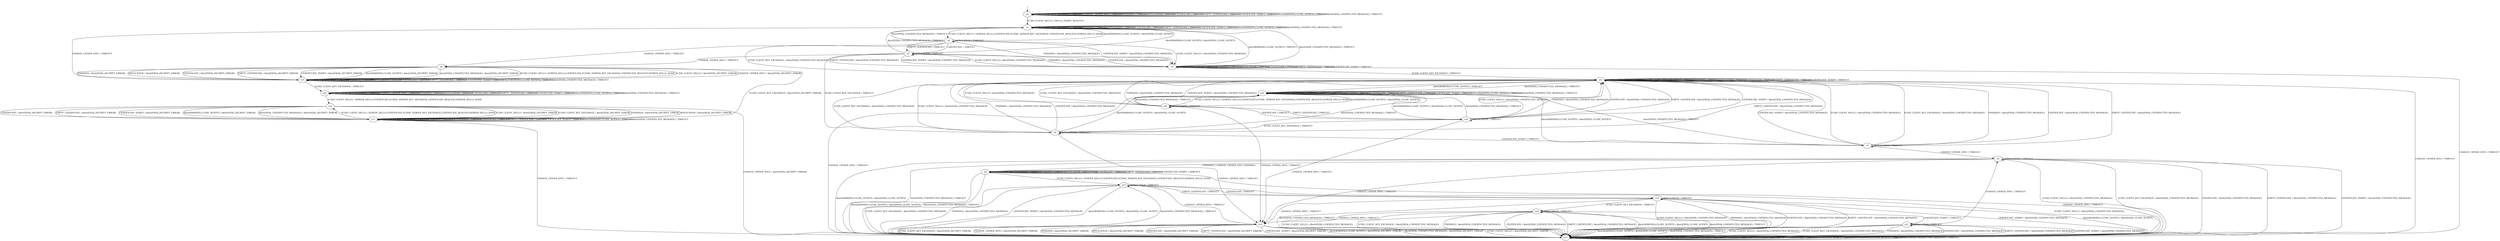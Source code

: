 digraph h4 {
s0 [label="s0"];
s1 [label="s1"];
s2 [label="s2"];
s15 [label="s15"];
s3 [label="s3"];
s4 [label="s4"];
s5 [label="s5"];
s10 [label="s10"];
s23 [label="s23"];
s6 [label="s6"];
s11 [label="s11"];
s17 [label="s17"];
s7 [label="s7"];
s12 [label="s12"];
s16 [label="s16"];
s18 [label="s18"];
s8 [label="s8"];
s20 [label="s20"];
s9 [label="s9"];
s22 [label="s22"];
s13 [label="s13"];
s14 [label="s14"];
s19 [label="s19"];
s21 [label="s21"];
s0 -> s1 [label="ECDH_CLIENT_HELLO / HELLO_VERIFY_REQUEST"];
s0 -> s0 [label="ECDH_CLIENT_KEY_EXCHANGE / TIMEOUT"];
s0 -> s0 [label="CHANGE_CIPHER_SPEC / TIMEOUT"];
s0 -> s0 [label="FINISHED / TIMEOUT"];
s0 -> s0 [label="APPLICATION / TIMEOUT"];
s0 -> s0 [label="CERTIFICATE / TIMEOUT"];
s0 -> s0 [label="EMPTY_CERTIFICATE / TIMEOUT"];
s0 -> s0 [label="CERTIFICATE_VERIFY / TIMEOUT"];
s0 -> s0 [label="Alert(WARNING,CLOSE_NOTIFY) / TIMEOUT"];
s0 -> s0 [label="Alert(FATAL,UNEXPECTED_MESSAGE) / TIMEOUT"];
s1 -> s2 [label="ECDH_CLIENT_HELLO / SERVER_HELLO,CERTIFICATE,ECDHE_SERVER_KEY_EXCHANGE,CERTIFICATE_REQUEST,SERVER_HELLO_DONE"];
s1 -> s1 [label="ECDH_CLIENT_KEY_EXCHANGE / TIMEOUT"];
s1 -> s15 [label="CHANGE_CIPHER_SPEC / TIMEOUT"];
s1 -> s1 [label="FINISHED / TIMEOUT"];
s1 -> s1 [label="APPLICATION / TIMEOUT"];
s1 -> s1 [label="CERTIFICATE / TIMEOUT"];
s1 -> s1 [label="EMPTY_CERTIFICATE / TIMEOUT"];
s1 -> s1 [label="CERTIFICATE_VERIFY / TIMEOUT"];
s1 -> s1 [label="Alert(WARNING,CLOSE_NOTIFY) / TIMEOUT"];
s1 -> s1 [label="Alert(FATAL,UNEXPECTED_MESSAGE) / TIMEOUT"];
s2 -> s3 [label="ECDH_CLIENT_HELLO / Alert(FATAL,UNEXPECTED_MESSAGE)"];
s2 -> s10 [label="ECDH_CLIENT_KEY_EXCHANGE / Alert(FATAL,UNEXPECTED_MESSAGE)"];
s2 -> s4 [label="CHANGE_CIPHER_SPEC / TIMEOUT"];
s2 -> s3 [label="FINISHED / Alert(FATAL,UNEXPECTED_MESSAGE)"];
s2 -> s2 [label="APPLICATION / TIMEOUT"];
s2 -> s5 [label="CERTIFICATE / TIMEOUT"];
s2 -> s5 [label="EMPTY_CERTIFICATE / TIMEOUT"];
s2 -> s3 [label="CERTIFICATE_VERIFY / Alert(FATAL,UNEXPECTED_MESSAGE)"];
s2 -> s1 [label="Alert(WARNING,CLOSE_NOTIFY) / Alert(FATAL,CLOSE_NOTIFY)"];
s2 -> s1 [label="Alert(FATAL,UNEXPECTED_MESSAGE) / TIMEOUT"];
s15 -> s4 [label="ECDH_CLIENT_HELLO / SERVER_HELLO,CERTIFICATE,ECDHE_SERVER_KEY_EXCHANGE,CERTIFICATE_REQUEST,SERVER_HELLO_DONE"];
s15 -> s23 [label="ECDH_CLIENT_KEY_EXCHANGE / TIMEOUT"];
s15 -> s15 [label="CHANGE_CIPHER_SPEC / TIMEOUT"];
s15 -> s15 [label="FINISHED / TIMEOUT"];
s15 -> s15 [label="APPLICATION / TIMEOUT"];
s15 -> s15 [label="CERTIFICATE / TIMEOUT"];
s15 -> s15 [label="EMPTY_CERTIFICATE / TIMEOUT"];
s15 -> s15 [label="CERTIFICATE_VERIFY / TIMEOUT"];
s15 -> s15 [label="Alert(WARNING,CLOSE_NOTIFY) / TIMEOUT"];
s15 -> s15 [label="Alert(FATAL,UNEXPECTED_MESSAGE) / TIMEOUT"];
s3 -> s3 [label="ECDH_CLIENT_HELLO / TIMEOUT"];
s3 -> s10 [label="ECDH_CLIENT_KEY_EXCHANGE / TIMEOUT"];
s3 -> s17 [label="CHANGE_CIPHER_SPEC / TIMEOUT"];
s3 -> s3 [label="FINISHED / TIMEOUT"];
s3 -> s3 [label="APPLICATION / TIMEOUT"];
s3 -> s3 [label="CERTIFICATE / TIMEOUT"];
s3 -> s3 [label="EMPTY_CERTIFICATE / TIMEOUT"];
s3 -> s3 [label="CERTIFICATE_VERIFY / TIMEOUT"];
s3 -> s1 [label="Alert(WARNING,CLOSE_NOTIFY) / TIMEOUT"];
s3 -> s1 [label="Alert(FATAL,UNEXPECTED_MESSAGE) / TIMEOUT"];
s4 -> s15 [label="ECDH_CLIENT_HELLO / Alert(FATAL,DECRYPT_ERROR)"];
s4 -> s11 [label="ECDH_CLIENT_KEY_EXCHANGE / Alert(FATAL,DECRYPT_ERROR)"];
s4 -> s15 [label="CHANGE_CIPHER_SPEC / Alert(FATAL,DECRYPT_ERROR)"];
s4 -> s15 [label="FINISHED / Alert(FATAL,DECRYPT_ERROR)"];
s4 -> s15 [label="APPLICATION / Alert(FATAL,DECRYPT_ERROR)"];
s4 -> s15 [label="CERTIFICATE / Alert(FATAL,DECRYPT_ERROR)"];
s4 -> s15 [label="EMPTY_CERTIFICATE / Alert(FATAL,DECRYPT_ERROR)"];
s4 -> s15 [label="CERTIFICATE_VERIFY / Alert(FATAL,DECRYPT_ERROR)"];
s4 -> s15 [label="Alert(WARNING,CLOSE_NOTIFY) / Alert(FATAL,DECRYPT_ERROR)"];
s4 -> s15 [label="Alert(FATAL,UNEXPECTED_MESSAGE) / Alert(FATAL,DECRYPT_ERROR)"];
s5 -> s3 [label="ECDH_CLIENT_HELLO / Alert(FATAL,UNEXPECTED_MESSAGE)"];
s5 -> s6 [label="ECDH_CLIENT_KEY_EXCHANGE / TIMEOUT"];
s5 -> s4 [label="CHANGE_CIPHER_SPEC / TIMEOUT"];
s5 -> s3 [label="FINISHED / Alert(FATAL,UNEXPECTED_MESSAGE)"];
s5 -> s5 [label="APPLICATION / TIMEOUT"];
s5 -> s3 [label="CERTIFICATE / Alert(FATAL,UNEXPECTED_MESSAGE)"];
s5 -> s3 [label="EMPTY_CERTIFICATE / Alert(FATAL,UNEXPECTED_MESSAGE)"];
s5 -> s3 [label="CERTIFICATE_VERIFY / Alert(FATAL,UNEXPECTED_MESSAGE)"];
s5 -> s1 [label="Alert(WARNING,CLOSE_NOTIFY) / Alert(FATAL,CLOSE_NOTIFY)"];
s5 -> s1 [label="Alert(FATAL,UNEXPECTED_MESSAGE) / TIMEOUT"];
s10 -> s10 [label="ECDH_CLIENT_HELLO / TIMEOUT"];
s10 -> s10 [label="ECDH_CLIENT_KEY_EXCHANGE / TIMEOUT"];
s10 -> s17 [label="CHANGE_CIPHER_SPEC / TIMEOUT"];
s10 -> s10 [label="FINISHED / TIMEOUT"];
s10 -> s10 [label="APPLICATION / TIMEOUT"];
s10 -> s10 [label="CERTIFICATE / TIMEOUT"];
s10 -> s10 [label="EMPTY_CERTIFICATE / TIMEOUT"];
s10 -> s10 [label="CERTIFICATE_VERIFY / TIMEOUT"];
s10 -> s16 [label="Alert(WARNING,CLOSE_NOTIFY) / TIMEOUT"];
s10 -> s16 [label="Alert(FATAL,UNEXPECTED_MESSAGE) / TIMEOUT"];
s23 -> s18 [label="ECDH_CLIENT_HELLO / SERVER_HELLO,CERTIFICATE,ECDHE_SERVER_KEY_EXCHANGE,CERTIFICATE_REQUEST,SERVER_HELLO_DONE"];
s23 -> s23 [label="ECDH_CLIENT_KEY_EXCHANGE / TIMEOUT"];
s23 -> s23 [label="CHANGE_CIPHER_SPEC / TIMEOUT"];
s23 -> s23 [label="FINISHED / TIMEOUT"];
s23 -> s23 [label="APPLICATION / TIMEOUT"];
s23 -> s23 [label="CERTIFICATE / TIMEOUT"];
s23 -> s23 [label="EMPTY_CERTIFICATE / TIMEOUT"];
s23 -> s23 [label="CERTIFICATE_VERIFY / TIMEOUT"];
s23 -> s23 [label="Alert(WARNING,CLOSE_NOTIFY) / TIMEOUT"];
s23 -> s23 [label="Alert(FATAL,UNEXPECTED_MESSAGE) / TIMEOUT"];
s6 -> s10 [label="ECDH_CLIENT_HELLO / Alert(FATAL,UNEXPECTED_MESSAGE)"];
s6 -> s10 [label="ECDH_CLIENT_KEY_EXCHANGE / Alert(FATAL,UNEXPECTED_MESSAGE)"];
s6 -> s12 [label="CHANGE_CIPHER_SPEC / TIMEOUT"];
s6 -> s10 [label="FINISHED / Alert(FATAL,UNEXPECTED_MESSAGE)"];
s6 -> s6 [label="APPLICATION / TIMEOUT"];
s6 -> s10 [label="CERTIFICATE / Alert(FATAL,UNEXPECTED_MESSAGE)"];
s6 -> s10 [label="EMPTY_CERTIFICATE / Alert(FATAL,UNEXPECTED_MESSAGE)"];
s6 -> s7 [label="CERTIFICATE_VERIFY / TIMEOUT"];
s6 -> s16 [label="Alert(WARNING,CLOSE_NOTIFY) / Alert(FATAL,CLOSE_NOTIFY)"];
s6 -> s16 [label="Alert(FATAL,UNEXPECTED_MESSAGE) / TIMEOUT"];
s11 -> s18 [label="ECDH_CLIENT_HELLO / SERVER_HELLO,CERTIFICATE,ECDHE_SERVER_KEY_EXCHANGE,CERTIFICATE_REQUEST,SERVER_HELLO_DONE"];
s11 -> s11 [label="ECDH_CLIENT_KEY_EXCHANGE / TIMEOUT"];
s11 -> s17 [label="CHANGE_CIPHER_SPEC / TIMEOUT"];
s11 -> s11 [label="FINISHED / TIMEOUT"];
s11 -> s11 [label="APPLICATION / TIMEOUT"];
s11 -> s11 [label="CERTIFICATE / TIMEOUT"];
s11 -> s11 [label="EMPTY_CERTIFICATE / TIMEOUT"];
s11 -> s11 [label="CERTIFICATE_VERIFY / TIMEOUT"];
s11 -> s11 [label="Alert(WARNING,CLOSE_NOTIFY) / TIMEOUT"];
s11 -> s11 [label="Alert(FATAL,UNEXPECTED_MESSAGE) / TIMEOUT"];
s17 -> s17 [label="ECDH_CLIENT_HELLO / TIMEOUT"];
s17 -> s17 [label="ECDH_CLIENT_KEY_EXCHANGE / TIMEOUT"];
s17 -> s17 [label="CHANGE_CIPHER_SPEC / TIMEOUT"];
s17 -> s17 [label="FINISHED / TIMEOUT"];
s17 -> s17 [label="APPLICATION / TIMEOUT"];
s17 -> s17 [label="CERTIFICATE / TIMEOUT"];
s17 -> s17 [label="EMPTY_CERTIFICATE / TIMEOUT"];
s17 -> s17 [label="CERTIFICATE_VERIFY / TIMEOUT"];
s17 -> s17 [label="Alert(WARNING,CLOSE_NOTIFY) / TIMEOUT"];
s17 -> s17 [label="Alert(FATAL,UNEXPECTED_MESSAGE) / TIMEOUT"];
s7 -> s10 [label="ECDH_CLIENT_HELLO / Alert(FATAL,UNEXPECTED_MESSAGE)"];
s7 -> s10 [label="ECDH_CLIENT_KEY_EXCHANGE / Alert(FATAL,UNEXPECTED_MESSAGE)"];
s7 -> s8 [label="CHANGE_CIPHER_SPEC / TIMEOUT"];
s7 -> s10 [label="FINISHED / Alert(FATAL,UNEXPECTED_MESSAGE)"];
s7 -> s7 [label="APPLICATION / TIMEOUT"];
s7 -> s10 [label="CERTIFICATE / Alert(FATAL,UNEXPECTED_MESSAGE)"];
s7 -> s10 [label="EMPTY_CERTIFICATE / Alert(FATAL,UNEXPECTED_MESSAGE)"];
s7 -> s10 [label="CERTIFICATE_VERIFY / Alert(FATAL,UNEXPECTED_MESSAGE)"];
s7 -> s16 [label="Alert(WARNING,CLOSE_NOTIFY) / Alert(FATAL,CLOSE_NOTIFY)"];
s7 -> s16 [label="Alert(FATAL,UNEXPECTED_MESSAGE) / TIMEOUT"];
s12 -> s17 [label="ECDH_CLIENT_HELLO / Alert(FATAL,DECRYPT_ERROR)"];
s12 -> s17 [label="ECDH_CLIENT_KEY_EXCHANGE / Alert(FATAL,DECRYPT_ERROR)"];
s12 -> s17 [label="CHANGE_CIPHER_SPEC / Alert(FATAL,DECRYPT_ERROR)"];
s12 -> s17 [label="FINISHED / Alert(FATAL,DECRYPT_ERROR)"];
s12 -> s17 [label="APPLICATION / Alert(FATAL,DECRYPT_ERROR)"];
s12 -> s17 [label="CERTIFICATE / Alert(FATAL,DECRYPT_ERROR)"];
s12 -> s17 [label="EMPTY_CERTIFICATE / Alert(FATAL,DECRYPT_ERROR)"];
s12 -> s17 [label="CERTIFICATE_VERIFY / Alert(FATAL,DECRYPT_ERROR)"];
s12 -> s17 [label="Alert(WARNING,CLOSE_NOTIFY) / Alert(FATAL,DECRYPT_ERROR)"];
s12 -> s17 [label="Alert(FATAL,UNEXPECTED_MESSAGE) / Alert(FATAL,DECRYPT_ERROR)"];
s16 -> s20 [label="ECDH_CLIENT_HELLO / SERVER_HELLO,CERTIFICATE,ECDHE_SERVER_KEY_EXCHANGE,CERTIFICATE_REQUEST,SERVER_HELLO_DONE"];
s16 -> s16 [label="ECDH_CLIENT_KEY_EXCHANGE / TIMEOUT"];
s16 -> s17 [label="CHANGE_CIPHER_SPEC / TIMEOUT"];
s16 -> s16 [label="FINISHED / TIMEOUT"];
s16 -> s16 [label="APPLICATION / TIMEOUT"];
s16 -> s16 [label="CERTIFICATE / TIMEOUT"];
s16 -> s16 [label="EMPTY_CERTIFICATE / TIMEOUT"];
s16 -> s16 [label="CERTIFICATE_VERIFY / TIMEOUT"];
s16 -> s16 [label="Alert(WARNING,CLOSE_NOTIFY) / TIMEOUT"];
s16 -> s16 [label="Alert(FATAL,UNEXPECTED_MESSAGE) / TIMEOUT"];
s18 -> s11 [label="ECDH_CLIENT_HELLO / Alert(FATAL,DECRYPT_ERROR)"];
s18 -> s11 [label="ECDH_CLIENT_KEY_EXCHANGE / Alert(FATAL,DECRYPT_ERROR)"];
s18 -> s17 [label="CHANGE_CIPHER_SPEC / Alert(FATAL,DECRYPT_ERROR)"];
s18 -> s11 [label="FINISHED / Alert(FATAL,DECRYPT_ERROR)"];
s18 -> s11 [label="APPLICATION / Alert(FATAL,DECRYPT_ERROR)"];
s18 -> s11 [label="CERTIFICATE / Alert(FATAL,DECRYPT_ERROR)"];
s18 -> s11 [label="EMPTY_CERTIFICATE / Alert(FATAL,DECRYPT_ERROR)"];
s18 -> s11 [label="CERTIFICATE_VERIFY / Alert(FATAL,DECRYPT_ERROR)"];
s18 -> s11 [label="Alert(WARNING,CLOSE_NOTIFY) / Alert(FATAL,DECRYPT_ERROR)"];
s18 -> s11 [label="Alert(FATAL,UNEXPECTED_MESSAGE) / Alert(FATAL,DECRYPT_ERROR)"];
s8 -> s17 [label="ECDH_CLIENT_HELLO / Alert(FATAL,UNEXPECTED_MESSAGE)"];
s8 -> s17 [label="ECDH_CLIENT_KEY_EXCHANGE / Alert(FATAL,UNEXPECTED_MESSAGE)"];
s8 -> s12 [label="CHANGE_CIPHER_SPEC / TIMEOUT"];
s8 -> s9 [label="FINISHED / CHANGE_CIPHER_SPEC,FINISHED"];
s8 -> s8 [label="APPLICATION / TIMEOUT"];
s8 -> s17 [label="CERTIFICATE / Alert(FATAL,UNEXPECTED_MESSAGE)"];
s8 -> s17 [label="EMPTY_CERTIFICATE / Alert(FATAL,UNEXPECTED_MESSAGE)"];
s8 -> s17 [label="CERTIFICATE_VERIFY / Alert(FATAL,UNEXPECTED_MESSAGE)"];
s8 -> s17 [label="Alert(WARNING,CLOSE_NOTIFY) / Alert(FATAL,CLOSE_NOTIFY)"];
s8 -> s17 [label="Alert(FATAL,UNEXPECTED_MESSAGE) / TIMEOUT"];
s20 -> s10 [label="ECDH_CLIENT_HELLO / Alert(FATAL,UNEXPECTED_MESSAGE)"];
s20 -> s10 [label="ECDH_CLIENT_KEY_EXCHANGE / Alert(FATAL,UNEXPECTED_MESSAGE)"];
s20 -> s12 [label="CHANGE_CIPHER_SPEC / TIMEOUT"];
s20 -> s10 [label="FINISHED / Alert(FATAL,UNEXPECTED_MESSAGE)"];
s20 -> s20 [label="APPLICATION / TIMEOUT"];
s20 -> s22 [label="CERTIFICATE / TIMEOUT"];
s20 -> s22 [label="EMPTY_CERTIFICATE / TIMEOUT"];
s20 -> s10 [label="CERTIFICATE_VERIFY / Alert(FATAL,UNEXPECTED_MESSAGE)"];
s20 -> s16 [label="Alert(WARNING,CLOSE_NOTIFY) / Alert(FATAL,CLOSE_NOTIFY)"];
s20 -> s16 [label="Alert(FATAL,UNEXPECTED_MESSAGE) / TIMEOUT"];
s9 -> s13 [label="ECDH_CLIENT_HELLO / SERVER_HELLO,CERTIFICATE,ECDHE_SERVER_KEY_EXCHANGE,CERTIFICATE_REQUEST,SERVER_HELLO_DONE"];
s9 -> s9 [label="ECDH_CLIENT_KEY_EXCHANGE / TIMEOUT"];
s9 -> s17 [label="CHANGE_CIPHER_SPEC / TIMEOUT"];
s9 -> s9 [label="FINISHED / TIMEOUT"];
s9 -> s9 [label="APPLICATION / APPLICATION"];
s9 -> s9 [label="CERTIFICATE / TIMEOUT"];
s9 -> s9 [label="EMPTY_CERTIFICATE / TIMEOUT"];
s9 -> s9 [label="CERTIFICATE_VERIFY / TIMEOUT"];
s9 -> s17 [label="Alert(WARNING,CLOSE_NOTIFY) / Alert(FATAL,CLOSE_NOTIFY)"];
s9 -> s17 [label="Alert(FATAL,UNEXPECTED_MESSAGE) / TIMEOUT"];
s22 -> s10 [label="ECDH_CLIENT_HELLO / Alert(FATAL,UNEXPECTED_MESSAGE)"];
s22 -> s6 [label="ECDH_CLIENT_KEY_EXCHANGE / TIMEOUT"];
s22 -> s12 [label="CHANGE_CIPHER_SPEC / TIMEOUT"];
s22 -> s10 [label="FINISHED / Alert(FATAL,UNEXPECTED_MESSAGE)"];
s22 -> s22 [label="APPLICATION / TIMEOUT"];
s22 -> s10 [label="CERTIFICATE / Alert(FATAL,UNEXPECTED_MESSAGE)"];
s22 -> s10 [label="EMPTY_CERTIFICATE / Alert(FATAL,UNEXPECTED_MESSAGE)"];
s22 -> s10 [label="CERTIFICATE_VERIFY / Alert(FATAL,UNEXPECTED_MESSAGE)"];
s22 -> s16 [label="Alert(WARNING,CLOSE_NOTIFY) / Alert(FATAL,CLOSE_NOTIFY)"];
s22 -> s16 [label="Alert(FATAL,UNEXPECTED_MESSAGE) / TIMEOUT"];
s13 -> s17 [label="ECDH_CLIENT_HELLO / Alert(FATAL,UNEXPECTED_MESSAGE)"];
s13 -> s17 [label="ECDH_CLIENT_KEY_EXCHANGE / Alert(FATAL,UNEXPECTED_MESSAGE)"];
s13 -> s12 [label="CHANGE_CIPHER_SPEC / TIMEOUT"];
s13 -> s17 [label="FINISHED / Alert(FATAL,UNEXPECTED_MESSAGE)"];
s13 -> s13 [label="APPLICATION / TIMEOUT"];
s13 -> s14 [label="CERTIFICATE / TIMEOUT"];
s13 -> s14 [label="EMPTY_CERTIFICATE / TIMEOUT"];
s13 -> s17 [label="CERTIFICATE_VERIFY / Alert(FATAL,UNEXPECTED_MESSAGE)"];
s13 -> s17 [label="Alert(WARNING,CLOSE_NOTIFY) / Alert(FATAL,CLOSE_NOTIFY)"];
s13 -> s17 [label="Alert(FATAL,UNEXPECTED_MESSAGE) / TIMEOUT"];
s14 -> s17 [label="ECDH_CLIENT_HELLO / Alert(FATAL,UNEXPECTED_MESSAGE)"];
s14 -> s19 [label="ECDH_CLIENT_KEY_EXCHANGE / TIMEOUT"];
s14 -> s12 [label="CHANGE_CIPHER_SPEC / TIMEOUT"];
s14 -> s17 [label="FINISHED / Alert(FATAL,UNEXPECTED_MESSAGE)"];
s14 -> s14 [label="APPLICATION / TIMEOUT"];
s14 -> s17 [label="CERTIFICATE / Alert(FATAL,UNEXPECTED_MESSAGE)"];
s14 -> s17 [label="EMPTY_CERTIFICATE / Alert(FATAL,UNEXPECTED_MESSAGE)"];
s14 -> s17 [label="CERTIFICATE_VERIFY / Alert(FATAL,UNEXPECTED_MESSAGE)"];
s14 -> s17 [label="Alert(WARNING,CLOSE_NOTIFY) / Alert(FATAL,CLOSE_NOTIFY)"];
s14 -> s17 [label="Alert(FATAL,UNEXPECTED_MESSAGE) / TIMEOUT"];
s19 -> s17 [label="ECDH_CLIENT_HELLO / Alert(FATAL,UNEXPECTED_MESSAGE)"];
s19 -> s17 [label="ECDH_CLIENT_KEY_EXCHANGE / Alert(FATAL,UNEXPECTED_MESSAGE)"];
s19 -> s12 [label="CHANGE_CIPHER_SPEC / TIMEOUT"];
s19 -> s17 [label="FINISHED / Alert(FATAL,UNEXPECTED_MESSAGE)"];
s19 -> s19 [label="APPLICATION / TIMEOUT"];
s19 -> s17 [label="CERTIFICATE / Alert(FATAL,UNEXPECTED_MESSAGE)"];
s19 -> s17 [label="EMPTY_CERTIFICATE / Alert(FATAL,UNEXPECTED_MESSAGE)"];
s19 -> s21 [label="CERTIFICATE_VERIFY / TIMEOUT"];
s19 -> s17 [label="Alert(WARNING,CLOSE_NOTIFY) / Alert(FATAL,CLOSE_NOTIFY)"];
s19 -> s17 [label="Alert(FATAL,UNEXPECTED_MESSAGE) / TIMEOUT"];
s21 -> s17 [label="ECDH_CLIENT_HELLO / Alert(FATAL,UNEXPECTED_MESSAGE)"];
s21 -> s17 [label="ECDH_CLIENT_KEY_EXCHANGE / Alert(FATAL,UNEXPECTED_MESSAGE)"];
s21 -> s8 [label="CHANGE_CIPHER_SPEC / TIMEOUT"];
s21 -> s17 [label="FINISHED / Alert(FATAL,UNEXPECTED_MESSAGE)"];
s21 -> s21 [label="APPLICATION / TIMEOUT"];
s21 -> s17 [label="CERTIFICATE / Alert(FATAL,UNEXPECTED_MESSAGE)"];
s21 -> s17 [label="EMPTY_CERTIFICATE / Alert(FATAL,UNEXPECTED_MESSAGE)"];
s21 -> s17 [label="CERTIFICATE_VERIFY / Alert(FATAL,UNEXPECTED_MESSAGE)"];
s21 -> s17 [label="Alert(WARNING,CLOSE_NOTIFY) / Alert(FATAL,CLOSE_NOTIFY)"];
s21 -> s17 [label="Alert(FATAL,UNEXPECTED_MESSAGE) / TIMEOUT"];
__start0 [shape=none, label=""];
__start0 -> s0 [label=""];
}
